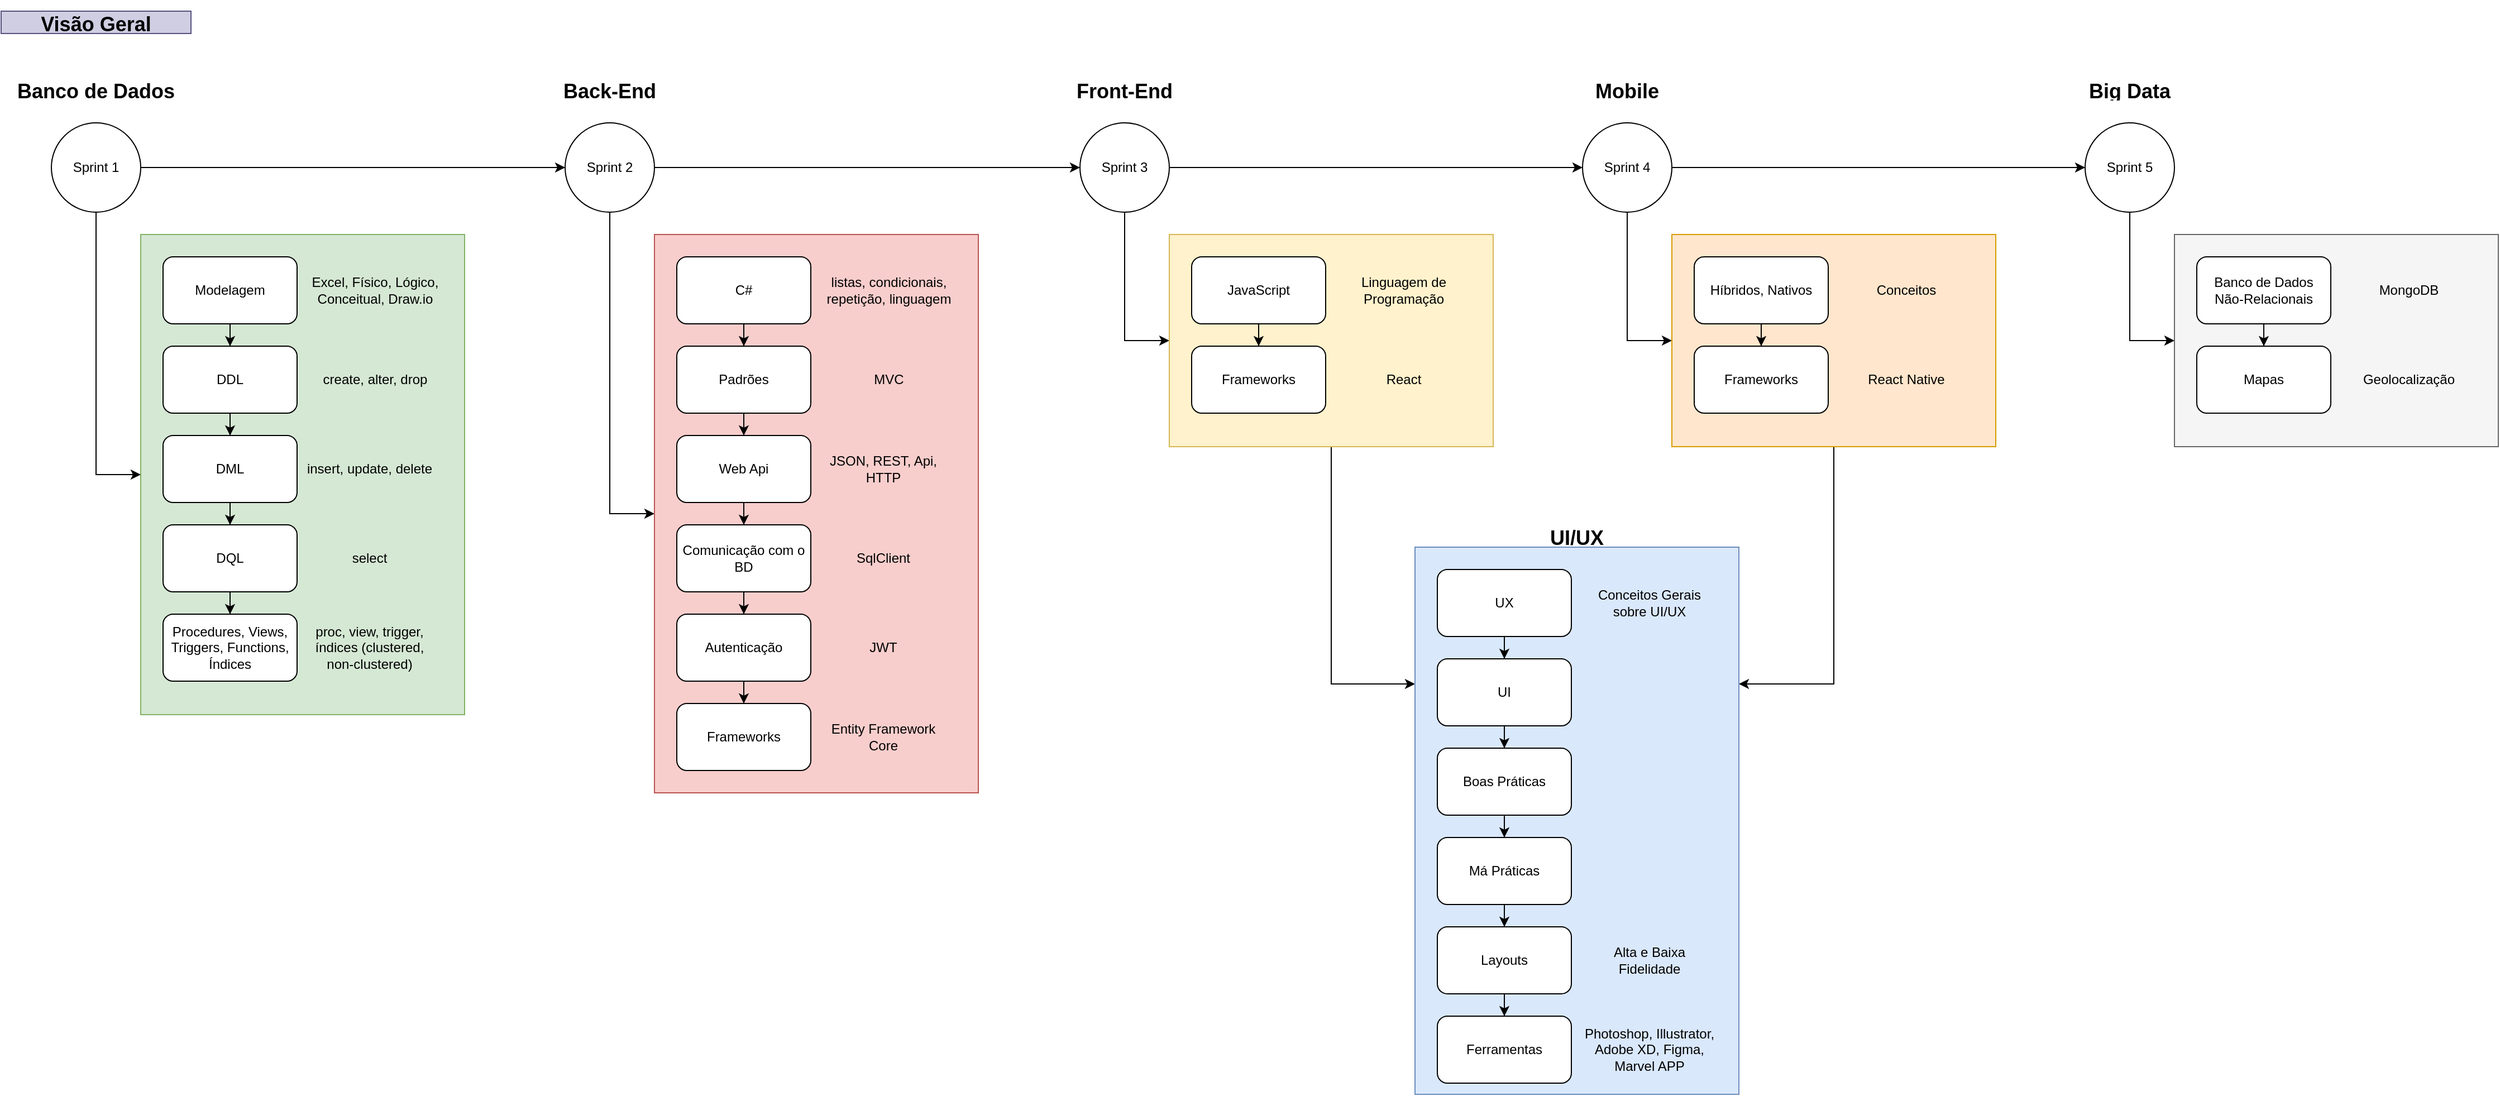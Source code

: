 <mxfile version="10.8.0" type="device"><diagram id="yD9OYl24sL49bHSR0IM2" name="Page-1"><mxGraphModel dx="1394" dy="803" grid="1" gridSize="10" guides="1" tooltips="1" connect="1" arrows="1" fold="1" page="1" pageScale="1" pageWidth="1169" pageHeight="827" math="0" shadow="0"><root><mxCell id="0"/><mxCell id="1" parent="0"/><mxCell id="Q_7kg36K2S75KNafnyhE-10" value="" style="rounded=0;whiteSpace=wrap;html=1;fillColor=#d5e8d4;strokeColor=#82b366;" parent="1" vertex="1"><mxGeometry x="170" y="290" width="290" height="430" as="geometry"/></mxCell><mxCell id="Q_7kg36K2S75KNafnyhE-9" value="" style="edgeStyle=orthogonalEdgeStyle;rounded=0;orthogonalLoop=1;jettySize=auto;html=1;" parent="1" source="Q_7kg36K2S75KNafnyhE-1" target="Q_7kg36K2S75KNafnyhE-8" edge="1"><mxGeometry relative="1" as="geometry"/></mxCell><mxCell id="Q_7kg36K2S75KNafnyhE-1" value="Modelagem" style="rounded=1;whiteSpace=wrap;html=1;" parent="1" vertex="1"><mxGeometry x="190" y="310" width="120" height="60" as="geometry"/></mxCell><mxCell id="Q_7kg36K2S75KNafnyhE-13" value="" style="edgeStyle=orthogonalEdgeStyle;rounded=0;orthogonalLoop=1;jettySize=auto;html=1;" parent="1" source="Q_7kg36K2S75KNafnyhE-8" target="Q_7kg36K2S75KNafnyhE-12" edge="1"><mxGeometry relative="1" as="geometry"/></mxCell><mxCell id="Q_7kg36K2S75KNafnyhE-8" value="DDL" style="rounded=1;whiteSpace=wrap;html=1;" parent="1" vertex="1"><mxGeometry x="190" y="390" width="120" height="60" as="geometry"/></mxCell><mxCell id="Q_7kg36K2S75KNafnyhE-15" value="" style="edgeStyle=orthogonalEdgeStyle;rounded=0;orthogonalLoop=1;jettySize=auto;html=1;" parent="1" source="Q_7kg36K2S75KNafnyhE-12" target="Q_7kg36K2S75KNafnyhE-14" edge="1"><mxGeometry relative="1" as="geometry"/></mxCell><mxCell id="Q_7kg36K2S75KNafnyhE-12" value="DML" style="rounded=1;whiteSpace=wrap;html=1;" parent="1" vertex="1"><mxGeometry x="190" y="470" width="120" height="60" as="geometry"/></mxCell><mxCell id="Q_7kg36K2S75KNafnyhE-17" value="" style="edgeStyle=orthogonalEdgeStyle;rounded=0;orthogonalLoop=1;jettySize=auto;html=1;" parent="1" source="Q_7kg36K2S75KNafnyhE-14" target="Q_7kg36K2S75KNafnyhE-16" edge="1"><mxGeometry relative="1" as="geometry"/></mxCell><mxCell id="Q_7kg36K2S75KNafnyhE-14" value="DQL" style="rounded=1;whiteSpace=wrap;html=1;" parent="1" vertex="1"><mxGeometry x="190" y="550" width="120" height="60" as="geometry"/></mxCell><mxCell id="Q_7kg36K2S75KNafnyhE-16" value="Procedures, Views, Triggers, Functions, Índices" style="rounded=1;whiteSpace=wrap;html=1;" parent="1" vertex="1"><mxGeometry x="190" y="630" width="120" height="60" as="geometry"/></mxCell><mxCell id="Q_7kg36K2S75KNafnyhE-4" value="" style="edgeStyle=orthogonalEdgeStyle;rounded=0;orthogonalLoop=1;jettySize=auto;html=1;" parent="1" source="Q_7kg36K2S75KNafnyhE-2" target="Q_7kg36K2S75KNafnyhE-3" edge="1"><mxGeometry relative="1" as="geometry"/></mxCell><mxCell id="Q_7kg36K2S75KNafnyhE-11" style="edgeStyle=orthogonalEdgeStyle;rounded=0;orthogonalLoop=1;jettySize=auto;html=1;entryX=0;entryY=0.5;entryDx=0;entryDy=0;" parent="1" source="Q_7kg36K2S75KNafnyhE-2" target="Q_7kg36K2S75KNafnyhE-10" edge="1"><mxGeometry relative="1" as="geometry"/></mxCell><mxCell id="Q_7kg36K2S75KNafnyhE-2" value="Sprint 1" style="ellipse;whiteSpace=wrap;html=1;aspect=fixed;" parent="1" vertex="1"><mxGeometry x="90" y="190" width="80" height="80" as="geometry"/></mxCell><mxCell id="Q_7kg36K2S75KNafnyhE-40" style="edgeStyle=orthogonalEdgeStyle;rounded=0;orthogonalLoop=1;jettySize=auto;html=1;entryX=0;entryY=0.5;entryDx=0;entryDy=0;" parent="1" source="Q_7kg36K2S75KNafnyhE-3" target="Q_7kg36K2S75KNafnyhE-25" edge="1"><mxGeometry relative="1" as="geometry"/></mxCell><mxCell id="Q_7kg36K2S75KNafnyhE-3" value="Sprint 2" style="ellipse;whiteSpace=wrap;html=1;aspect=fixed;" parent="1" vertex="1"><mxGeometry x="550" y="190" width="80" height="80" as="geometry"/></mxCell><mxCell id="Q_7kg36K2S75KNafnyhE-75" value="" style="edgeStyle=orthogonalEdgeStyle;rounded=0;orthogonalLoop=1;jettySize=auto;html=1;exitX=1;exitY=0.5;exitDx=0;exitDy=0;" parent="1" source="Q_7kg36K2S75KNafnyhE-3" target="Q_7kg36K2S75KNafnyhE-74" edge="1"><mxGeometry relative="1" as="geometry"><mxPoint x="1120" y="230" as="sourcePoint"/></mxGeometry></mxCell><mxCell id="Q_7kg36K2S75KNafnyhE-92" style="edgeStyle=orthogonalEdgeStyle;rounded=0;orthogonalLoop=1;jettySize=auto;html=1;entryX=0;entryY=0.5;entryDx=0;entryDy=0;" parent="1" source="Q_7kg36K2S75KNafnyhE-74" target="Q_7kg36K2S75KNafnyhE-77" edge="1"><mxGeometry relative="1" as="geometry"/></mxCell><mxCell id="Q_7kg36K2S75KNafnyhE-95" value="" style="edgeStyle=orthogonalEdgeStyle;rounded=0;orthogonalLoop=1;jettySize=auto;html=1;" parent="1" source="Q_7kg36K2S75KNafnyhE-74" target="Q_7kg36K2S75KNafnyhE-94" edge="1"><mxGeometry relative="1" as="geometry"/></mxCell><mxCell id="Q_7kg36K2S75KNafnyhE-74" value="Sprint 3" style="ellipse;whiteSpace=wrap;html=1;aspect=fixed;" parent="1" vertex="1"><mxGeometry x="1011" y="190" width="80" height="80" as="geometry"/></mxCell><mxCell id="Q_7kg36K2S75KNafnyhE-103" style="edgeStyle=orthogonalEdgeStyle;rounded=0;orthogonalLoop=1;jettySize=auto;html=1;entryX=0;entryY=0.5;entryDx=0;entryDy=0;" parent="1" source="Q_7kg36K2S75KNafnyhE-94" target="Q_7kg36K2S75KNafnyhE-97" edge="1"><mxGeometry relative="1" as="geometry"/></mxCell><mxCell id="Q_7kg36K2S75KNafnyhE-107" value="" style="edgeStyle=orthogonalEdgeStyle;rounded=0;orthogonalLoop=1;jettySize=auto;html=1;" parent="1" source="Q_7kg36K2S75KNafnyhE-94" target="Q_7kg36K2S75KNafnyhE-106" edge="1"><mxGeometry relative="1" as="geometry"/></mxCell><mxCell id="Q_7kg36K2S75KNafnyhE-94" value="Sprint 4" style="ellipse;whiteSpace=wrap;html=1;aspect=fixed;" parent="1" vertex="1"><mxGeometry x="1461" y="190" width="80" height="80" as="geometry"/></mxCell><mxCell id="Q_7kg36K2S75KNafnyhE-115" style="edgeStyle=orthogonalEdgeStyle;rounded=0;orthogonalLoop=1;jettySize=auto;html=1;entryX=0;entryY=0.5;entryDx=0;entryDy=0;" parent="1" source="Q_7kg36K2S75KNafnyhE-106" target="Q_7kg36K2S75KNafnyhE-109" edge="1"><mxGeometry relative="1" as="geometry"/></mxCell><mxCell id="Q_7kg36K2S75KNafnyhE-106" value="Sprint 5" style="ellipse;whiteSpace=wrap;html=1;aspect=fixed;" parent="1" vertex="1"><mxGeometry x="1911" y="190" width="80" height="80" as="geometry"/></mxCell><mxCell id="Q_7kg36K2S75KNafnyhE-20" value="Excel, Físico, Lógico, Conceitual, Draw.io" style="text;html=1;strokeColor=none;fillColor=none;align=center;verticalAlign=middle;whiteSpace=wrap;rounded=0;" parent="1" vertex="1"><mxGeometry x="320" y="310" width="120" height="60" as="geometry"/></mxCell><mxCell id="Q_7kg36K2S75KNafnyhE-21" value="create, alter, drop" style="text;html=1;strokeColor=none;fillColor=none;align=center;verticalAlign=middle;whiteSpace=wrap;rounded=0;" parent="1" vertex="1"><mxGeometry x="320" y="390" width="120" height="60" as="geometry"/></mxCell><mxCell id="Q_7kg36K2S75KNafnyhE-22" value="insert, update, delete" style="text;html=1;strokeColor=none;fillColor=none;align=center;verticalAlign=middle;whiteSpace=wrap;rounded=0;" parent="1" vertex="1"><mxGeometry x="315" y="470" width="120" height="60" as="geometry"/></mxCell><mxCell id="Q_7kg36K2S75KNafnyhE-23" value="select" style="text;html=1;strokeColor=none;fillColor=none;align=center;verticalAlign=middle;whiteSpace=wrap;rounded=0;" parent="1" vertex="1"><mxGeometry x="315" y="550" width="120" height="60" as="geometry"/></mxCell><mxCell id="Q_7kg36K2S75KNafnyhE-24" value="proc, view, trigger, índices (clustered, non-clustered)" style="text;html=1;strokeColor=none;fillColor=none;align=center;verticalAlign=middle;whiteSpace=wrap;rounded=0;" parent="1" vertex="1"><mxGeometry x="315" y="630" width="120" height="60" as="geometry"/></mxCell><mxCell id="Q_7kg36K2S75KNafnyhE-25" value="" style="rounded=0;whiteSpace=wrap;html=1;fillColor=#f8cecc;strokeColor=#b85450;" parent="1" vertex="1"><mxGeometry x="630" y="290" width="290" height="500" as="geometry"/></mxCell><mxCell id="Q_7kg36K2S75KNafnyhE-26" value="" style="edgeStyle=orthogonalEdgeStyle;rounded=0;orthogonalLoop=1;jettySize=auto;html=1;" parent="1" source="Q_7kg36K2S75KNafnyhE-27" target="Q_7kg36K2S75KNafnyhE-29" edge="1"><mxGeometry relative="1" as="geometry"/></mxCell><mxCell id="Q_7kg36K2S75KNafnyhE-27" value="C#" style="rounded=1;whiteSpace=wrap;html=1;" parent="1" vertex="1"><mxGeometry x="650" y="310" width="120" height="60" as="geometry"/></mxCell><mxCell id="Q_7kg36K2S75KNafnyhE-28" value="" style="edgeStyle=orthogonalEdgeStyle;rounded=0;orthogonalLoop=1;jettySize=auto;html=1;" parent="1" source="Q_7kg36K2S75KNafnyhE-29" target="Q_7kg36K2S75KNafnyhE-31" edge="1"><mxGeometry relative="1" as="geometry"/></mxCell><mxCell id="Q_7kg36K2S75KNafnyhE-29" value="Padrões" style="rounded=1;whiteSpace=wrap;html=1;" parent="1" vertex="1"><mxGeometry x="650" y="390" width="120" height="60" as="geometry"/></mxCell><mxCell id="Q_7kg36K2S75KNafnyhE-30" value="" style="edgeStyle=orthogonalEdgeStyle;rounded=0;orthogonalLoop=1;jettySize=auto;html=1;" parent="1" source="Q_7kg36K2S75KNafnyhE-31" target="Q_7kg36K2S75KNafnyhE-33" edge="1"><mxGeometry relative="1" as="geometry"/></mxCell><mxCell id="Q_7kg36K2S75KNafnyhE-31" value="Web Api" style="rounded=1;whiteSpace=wrap;html=1;" parent="1" vertex="1"><mxGeometry x="650" y="470" width="120" height="60" as="geometry"/></mxCell><mxCell id="Q_7kg36K2S75KNafnyhE-32" value="" style="edgeStyle=orthogonalEdgeStyle;rounded=0;orthogonalLoop=1;jettySize=auto;html=1;" parent="1" source="Q_7kg36K2S75KNafnyhE-33" target="Q_7kg36K2S75KNafnyhE-34" edge="1"><mxGeometry relative="1" as="geometry"/></mxCell><mxCell id="Q_7kg36K2S75KNafnyhE-33" value="Comunicação com o BD" style="rounded=1;whiteSpace=wrap;html=1;" parent="1" vertex="1"><mxGeometry x="650" y="550" width="120" height="60" as="geometry"/></mxCell><mxCell id="Q_7kg36K2S75KNafnyhE-42" value="" style="edgeStyle=orthogonalEdgeStyle;rounded=0;orthogonalLoop=1;jettySize=auto;html=1;" parent="1" source="Q_7kg36K2S75KNafnyhE-34" target="Q_7kg36K2S75KNafnyhE-41" edge="1"><mxGeometry relative="1" as="geometry"/></mxCell><mxCell id="Q_7kg36K2S75KNafnyhE-34" value="Autenticação" style="rounded=1;whiteSpace=wrap;html=1;" parent="1" vertex="1"><mxGeometry x="650" y="630" width="120" height="60" as="geometry"/></mxCell><mxCell id="Q_7kg36K2S75KNafnyhE-35" value="listas, condicionais, repetição, linguagem" style="text;html=1;strokeColor=none;fillColor=none;align=center;verticalAlign=middle;whiteSpace=wrap;rounded=0;" parent="1" vertex="1"><mxGeometry x="780" y="310" width="120" height="60" as="geometry"/></mxCell><mxCell id="Q_7kg36K2S75KNafnyhE-36" value="MVC" style="text;html=1;strokeColor=none;fillColor=none;align=center;verticalAlign=middle;whiteSpace=wrap;rounded=0;" parent="1" vertex="1"><mxGeometry x="780" y="390" width="120" height="60" as="geometry"/></mxCell><mxCell id="Q_7kg36K2S75KNafnyhE-37" value="JSON, REST, Api, HTTP" style="text;html=1;strokeColor=none;fillColor=none;align=center;verticalAlign=middle;whiteSpace=wrap;rounded=0;" parent="1" vertex="1"><mxGeometry x="775" y="470" width="120" height="60" as="geometry"/></mxCell><mxCell id="Q_7kg36K2S75KNafnyhE-38" value="SqlClient" style="text;html=1;strokeColor=none;fillColor=none;align=center;verticalAlign=middle;whiteSpace=wrap;rounded=0;" parent="1" vertex="1"><mxGeometry x="775" y="550" width="120" height="60" as="geometry"/></mxCell><mxCell id="Q_7kg36K2S75KNafnyhE-39" value="JWT" style="text;html=1;strokeColor=none;fillColor=none;align=center;verticalAlign=middle;whiteSpace=wrap;rounded=0;" parent="1" vertex="1"><mxGeometry x="775" y="630" width="120" height="60" as="geometry"/></mxCell><mxCell id="Q_7kg36K2S75KNafnyhE-41" value="Frameworks" style="rounded=1;whiteSpace=wrap;html=1;" parent="1" vertex="1"><mxGeometry x="650" y="710" width="120" height="60" as="geometry"/></mxCell><mxCell id="Q_7kg36K2S75KNafnyhE-43" value="Entity Framework Core" style="text;html=1;strokeColor=none;fillColor=none;align=center;verticalAlign=middle;whiteSpace=wrap;rounded=0;" parent="1" vertex="1"><mxGeometry x="775" y="710" width="120" height="60" as="geometry"/></mxCell><mxCell id="Q_7kg36K2S75KNafnyhE-65" value="&lt;h1 style=&quot;font-size: 18px&quot;&gt;&lt;font style=&quot;font-size: 18px&quot;&gt;Banco de Dados&lt;br&gt;&lt;/font&gt;&lt;/h1&gt;" style="text;html=1;strokeColor=none;fillColor=none;spacing=5;spacingTop=-20;whiteSpace=wrap;overflow=hidden;rounded=0;align=center;" parent="1" vertex="1"><mxGeometry x="45" y="150" width="170" height="20" as="geometry"/></mxCell><mxCell id="Q_7kg36K2S75KNafnyhE-66" value="&lt;h1 style=&quot;font-size: 18px&quot;&gt;&lt;font style=&quot;font-size: 18px&quot;&gt;Back-End&lt;br&gt;&lt;/font&gt;&lt;/h1&gt;" style="text;html=1;strokeColor=none;fillColor=none;spacing=5;spacingTop=-20;whiteSpace=wrap;overflow=hidden;rounded=0;align=center;" parent="1" vertex="1"><mxGeometry x="505" y="150" width="170" height="20" as="geometry"/></mxCell><mxCell id="Q_7kg36K2S75KNafnyhE-76" value="&lt;h1 style=&quot;font-size: 18px&quot;&gt;&lt;font style=&quot;font-size: 18px&quot;&gt;Front-End&lt;/font&gt;&lt;/h1&gt;" style="text;html=1;strokeColor=none;fillColor=none;spacing=5;spacingTop=-20;whiteSpace=wrap;overflow=hidden;rounded=0;align=center;" parent="1" vertex="1"><mxGeometry x="966" y="150" width="170" height="20" as="geometry"/></mxCell><mxCell id="kenN8E7-YLF34JdKDkcT-4" style="edgeStyle=orthogonalEdgeStyle;rounded=0;orthogonalLoop=1;jettySize=auto;html=1;entryX=0;entryY=0.25;entryDx=0;entryDy=0;" edge="1" parent="1" source="Q_7kg36K2S75KNafnyhE-77" target="Q_7kg36K2S75KNafnyhE-46"><mxGeometry relative="1" as="geometry"/></mxCell><mxCell id="Q_7kg36K2S75KNafnyhE-77" value="" style="rounded=0;whiteSpace=wrap;html=1;fillColor=#fff2cc;strokeColor=#d6b656;" parent="1" vertex="1"><mxGeometry x="1091" y="290" width="290" height="190" as="geometry"/></mxCell><mxCell id="Q_7kg36K2S75KNafnyhE-78" value="" style="edgeStyle=orthogonalEdgeStyle;rounded=0;orthogonalLoop=1;jettySize=auto;html=1;" parent="1" source="Q_7kg36K2S75KNafnyhE-79" target="Q_7kg36K2S75KNafnyhE-81" edge="1"><mxGeometry relative="1" as="geometry"/></mxCell><mxCell id="Q_7kg36K2S75KNafnyhE-79" value="JavaScript" style="rounded=1;whiteSpace=wrap;html=1;" parent="1" vertex="1"><mxGeometry x="1111" y="310" width="120" height="60" as="geometry"/></mxCell><mxCell id="Q_7kg36K2S75KNafnyhE-81" value="Frameworks" style="rounded=1;whiteSpace=wrap;html=1;" parent="1" vertex="1"><mxGeometry x="1111" y="390" width="120" height="60" as="geometry"/></mxCell><mxCell id="Q_7kg36K2S75KNafnyhE-86" value="Linguagem de Programação" style="text;html=1;strokeColor=none;fillColor=none;align=center;verticalAlign=middle;whiteSpace=wrap;rounded=0;" parent="1" vertex="1"><mxGeometry x="1241" y="310" width="120" height="60" as="geometry"/></mxCell><mxCell id="Q_7kg36K2S75KNafnyhE-93" value="React" style="text;html=1;strokeColor=none;fillColor=none;align=center;verticalAlign=middle;whiteSpace=wrap;rounded=0;" parent="1" vertex="1"><mxGeometry x="1241" y="390" width="120" height="60" as="geometry"/></mxCell><mxCell id="Q_7kg36K2S75KNafnyhE-96" value="&lt;h1 style=&quot;font-size: 18px&quot;&gt;&lt;font style=&quot;font-size: 18px&quot;&gt;Mobile&lt;/font&gt;&lt;/h1&gt;" style="text;html=1;strokeColor=none;fillColor=none;spacing=5;spacingTop=-20;whiteSpace=wrap;overflow=hidden;rounded=0;align=center;" parent="1" vertex="1"><mxGeometry x="1416" y="150" width="170" height="20" as="geometry"/></mxCell><mxCell id="kenN8E7-YLF34JdKDkcT-5" style="edgeStyle=orthogonalEdgeStyle;rounded=0;orthogonalLoop=1;jettySize=auto;html=1;entryX=1;entryY=0.25;entryDx=0;entryDy=0;" edge="1" parent="1" source="Q_7kg36K2S75KNafnyhE-97" target="Q_7kg36K2S75KNafnyhE-46"><mxGeometry relative="1" as="geometry"/></mxCell><mxCell id="Q_7kg36K2S75KNafnyhE-97" value="" style="rounded=0;whiteSpace=wrap;html=1;fillColor=#ffe6cc;strokeColor=#d79b00;" parent="1" vertex="1"><mxGeometry x="1541" y="290" width="290" height="190" as="geometry"/></mxCell><mxCell id="Q_7kg36K2S75KNafnyhE-98" value="" style="edgeStyle=orthogonalEdgeStyle;rounded=0;orthogonalLoop=1;jettySize=auto;html=1;" parent="1" source="Q_7kg36K2S75KNafnyhE-99" target="Q_7kg36K2S75KNafnyhE-100" edge="1"><mxGeometry relative="1" as="geometry"/></mxCell><mxCell id="Q_7kg36K2S75KNafnyhE-99" value="Híbridos, Nativos" style="rounded=1;whiteSpace=wrap;html=1;" parent="1" vertex="1"><mxGeometry x="1561" y="310" width="120" height="60" as="geometry"/></mxCell><mxCell id="Q_7kg36K2S75KNafnyhE-100" value="Frameworks" style="rounded=1;whiteSpace=wrap;html=1;" parent="1" vertex="1"><mxGeometry x="1561" y="390" width="120" height="60" as="geometry"/></mxCell><mxCell id="Q_7kg36K2S75KNafnyhE-102" value="React Native" style="text;html=1;strokeColor=none;fillColor=none;align=center;verticalAlign=middle;whiteSpace=wrap;rounded=0;" parent="1" vertex="1"><mxGeometry x="1691" y="390" width="120" height="60" as="geometry"/></mxCell><mxCell id="Q_7kg36K2S75KNafnyhE-104" value="Conceitos" style="text;html=1;strokeColor=none;fillColor=none;align=center;verticalAlign=middle;whiteSpace=wrap;rounded=0;" parent="1" vertex="1"><mxGeometry x="1691" y="310" width="120" height="60" as="geometry"/></mxCell><mxCell id="Q_7kg36K2S75KNafnyhE-108" value="&lt;h1 style=&quot;font-size: 18px&quot;&gt;&lt;font style=&quot;font-size: 18px&quot;&gt;Big Data&lt;br&gt;&lt;/font&gt;&lt;/h1&gt;" style="text;html=1;strokeColor=none;fillColor=none;spacing=5;spacingTop=-20;whiteSpace=wrap;overflow=hidden;rounded=0;align=center;" parent="1" vertex="1"><mxGeometry x="1866" y="150" width="170" height="20" as="geometry"/></mxCell><mxCell id="Q_7kg36K2S75KNafnyhE-109" value="" style="rounded=0;whiteSpace=wrap;html=1;fillColor=#f5f5f5;strokeColor=#666666;fontColor=#333333;" parent="1" vertex="1"><mxGeometry x="1991" y="290" width="290" height="190" as="geometry"/></mxCell><mxCell id="Q_7kg36K2S75KNafnyhE-110" value="" style="edgeStyle=orthogonalEdgeStyle;rounded=0;orthogonalLoop=1;jettySize=auto;html=1;" parent="1" source="Q_7kg36K2S75KNafnyhE-111" target="Q_7kg36K2S75KNafnyhE-112" edge="1"><mxGeometry relative="1" as="geometry"/></mxCell><mxCell id="Q_7kg36K2S75KNafnyhE-111" value="Banco de Dados Não-Relacionais" style="rounded=1;whiteSpace=wrap;html=1;" parent="1" vertex="1"><mxGeometry x="2011" y="310" width="120" height="60" as="geometry"/></mxCell><mxCell id="Q_7kg36K2S75KNafnyhE-112" value="Mapas" style="rounded=1;whiteSpace=wrap;html=1;" parent="1" vertex="1"><mxGeometry x="2011" y="390" width="120" height="60" as="geometry"/></mxCell><mxCell id="Q_7kg36K2S75KNafnyhE-113" value="Geolocalização" style="text;html=1;strokeColor=none;fillColor=none;align=center;verticalAlign=middle;whiteSpace=wrap;rounded=0;" parent="1" vertex="1"><mxGeometry x="2141" y="390" width="120" height="60" as="geometry"/></mxCell><mxCell id="Q_7kg36K2S75KNafnyhE-114" value="MongoDB" style="text;html=1;strokeColor=none;fillColor=none;align=center;verticalAlign=middle;whiteSpace=wrap;rounded=0;" parent="1" vertex="1"><mxGeometry x="2141" y="310" width="120" height="60" as="geometry"/></mxCell><mxCell id="Q_7kg36K2S75KNafnyhE-116" value="&lt;h1 style=&quot;font-size: 18px&quot;&gt;&lt;font style=&quot;font-size: 18px&quot;&gt;Visão Geral&lt;br&gt;&lt;/font&gt;&lt;/h1&gt;" style="text;html=1;spacing=5;spacingTop=-20;whiteSpace=wrap;overflow=hidden;rounded=0;align=center;fillColor=#d0cee2;strokeColor=#56517e;" parent="1" vertex="1"><mxGeometry x="45" y="90" width="170" height="20" as="geometry"/></mxCell><mxCell id="kenN8E7-YLF34JdKDkcT-3" value="" style="group" vertex="1" connectable="0" parent="1"><mxGeometry x="1311" y="550" width="290" height="510" as="geometry"/></mxCell><mxCell id="Q_7kg36K2S75KNafnyhE-67" value="&lt;h1 style=&quot;font-size: 18px&quot;&gt;&lt;font style=&quot;font-size: 18px&quot;&gt;UI/UX&lt;/font&gt;&lt;/h1&gt;" style="text;html=1;strokeColor=none;fillColor=none;spacing=5;spacingTop=-20;whiteSpace=wrap;overflow=hidden;rounded=0;align=center;" parent="kenN8E7-YLF34JdKDkcT-3" vertex="1"><mxGeometry x="60" width="170" height="20" as="geometry"/></mxCell><mxCell id="kenN8E7-YLF34JdKDkcT-1" value="" style="group" vertex="1" connectable="0" parent="kenN8E7-YLF34JdKDkcT-3"><mxGeometry y="20" width="290" height="490" as="geometry"/></mxCell><mxCell id="Q_7kg36K2S75KNafnyhE-46" value="" style="rounded=0;whiteSpace=wrap;html=1;fillColor=#dae8fc;strokeColor=#6c8ebf;" parent="kenN8E7-YLF34JdKDkcT-1" vertex="1"><mxGeometry width="290" height="490" as="geometry"/></mxCell><mxCell id="Q_7kg36K2S75KNafnyhE-48" value="UX" style="rounded=1;whiteSpace=wrap;html=1;" parent="kenN8E7-YLF34JdKDkcT-1" vertex="1"><mxGeometry x="20" y="20" width="120" height="60" as="geometry"/></mxCell><mxCell id="Q_7kg36K2S75KNafnyhE-50" value="UI" style="rounded=1;whiteSpace=wrap;html=1;" parent="kenN8E7-YLF34JdKDkcT-1" vertex="1"><mxGeometry x="20" y="100" width="120" height="60" as="geometry"/></mxCell><mxCell id="Q_7kg36K2S75KNafnyhE-47" value="" style="edgeStyle=orthogonalEdgeStyle;rounded=0;orthogonalLoop=1;jettySize=auto;html=1;" parent="kenN8E7-YLF34JdKDkcT-1" source="Q_7kg36K2S75KNafnyhE-48" target="Q_7kg36K2S75KNafnyhE-50" edge="1"><mxGeometry relative="1" as="geometry"/></mxCell><mxCell id="Q_7kg36K2S75KNafnyhE-52" value="Boas Práticas" style="rounded=1;whiteSpace=wrap;html=1;" parent="kenN8E7-YLF34JdKDkcT-1" vertex="1"><mxGeometry x="20" y="180" width="120" height="60" as="geometry"/></mxCell><mxCell id="Q_7kg36K2S75KNafnyhE-49" value="" style="edgeStyle=orthogonalEdgeStyle;rounded=0;orthogonalLoop=1;jettySize=auto;html=1;" parent="kenN8E7-YLF34JdKDkcT-1" source="Q_7kg36K2S75KNafnyhE-50" target="Q_7kg36K2S75KNafnyhE-52" edge="1"><mxGeometry relative="1" as="geometry"/></mxCell><mxCell id="Q_7kg36K2S75KNafnyhE-54" value="Má Práticas" style="rounded=1;whiteSpace=wrap;html=1;" parent="kenN8E7-YLF34JdKDkcT-1" vertex="1"><mxGeometry x="20" y="260" width="120" height="60" as="geometry"/></mxCell><mxCell id="Q_7kg36K2S75KNafnyhE-51" value="" style="edgeStyle=orthogonalEdgeStyle;rounded=0;orthogonalLoop=1;jettySize=auto;html=1;" parent="kenN8E7-YLF34JdKDkcT-1" source="Q_7kg36K2S75KNafnyhE-52" target="Q_7kg36K2S75KNafnyhE-54" edge="1"><mxGeometry relative="1" as="geometry"/></mxCell><mxCell id="Q_7kg36K2S75KNafnyhE-57" value="Conceitos Gerais sobre UI/UX" style="text;html=1;strokeColor=none;fillColor=none;align=center;verticalAlign=middle;whiteSpace=wrap;rounded=0;" parent="kenN8E7-YLF34JdKDkcT-1" vertex="1"><mxGeometry x="150" y="20" width="120" height="60" as="geometry"/></mxCell><mxCell id="Q_7kg36K2S75KNafnyhE-68" value="Layouts" style="rounded=1;whiteSpace=wrap;html=1;" parent="kenN8E7-YLF34JdKDkcT-1" vertex="1"><mxGeometry x="20" y="340" width="120" height="60" as="geometry"/></mxCell><mxCell id="Q_7kg36K2S75KNafnyhE-69" value="" style="edgeStyle=orthogonalEdgeStyle;rounded=0;orthogonalLoop=1;jettySize=auto;html=1;" parent="kenN8E7-YLF34JdKDkcT-1" source="Q_7kg36K2S75KNafnyhE-54" target="Q_7kg36K2S75KNafnyhE-68" edge="1"><mxGeometry relative="1" as="geometry"/></mxCell><mxCell id="Q_7kg36K2S75KNafnyhE-70" value="Photoshop, Illustrator, Adobe XD, Figma, Marvel APP" style="text;html=1;strokeColor=none;fillColor=none;align=center;verticalAlign=middle;whiteSpace=wrap;rounded=0;" parent="kenN8E7-YLF34JdKDkcT-1" vertex="1"><mxGeometry x="150" y="420" width="120" height="60" as="geometry"/></mxCell><mxCell id="Q_7kg36K2S75KNafnyhE-71" value="Ferramentas" style="rounded=1;whiteSpace=wrap;html=1;" parent="kenN8E7-YLF34JdKDkcT-1" vertex="1"><mxGeometry x="20" y="420" width="120" height="60" as="geometry"/></mxCell><mxCell id="Q_7kg36K2S75KNafnyhE-72" style="edgeStyle=orthogonalEdgeStyle;rounded=0;orthogonalLoop=1;jettySize=auto;html=1;entryX=0.5;entryY=0;entryDx=0;entryDy=0;" parent="kenN8E7-YLF34JdKDkcT-1" source="Q_7kg36K2S75KNafnyhE-68" target="Q_7kg36K2S75KNafnyhE-71" edge="1"><mxGeometry relative="1" as="geometry"/></mxCell><mxCell id="Q_7kg36K2S75KNafnyhE-73" value="Alta e Baixa Fidelidade" style="text;html=1;strokeColor=none;fillColor=none;align=center;verticalAlign=middle;whiteSpace=wrap;rounded=0;" parent="kenN8E7-YLF34JdKDkcT-1" vertex="1"><mxGeometry x="150" y="340" width="120" height="60" as="geometry"/></mxCell></root></mxGraphModel></diagram></mxfile>